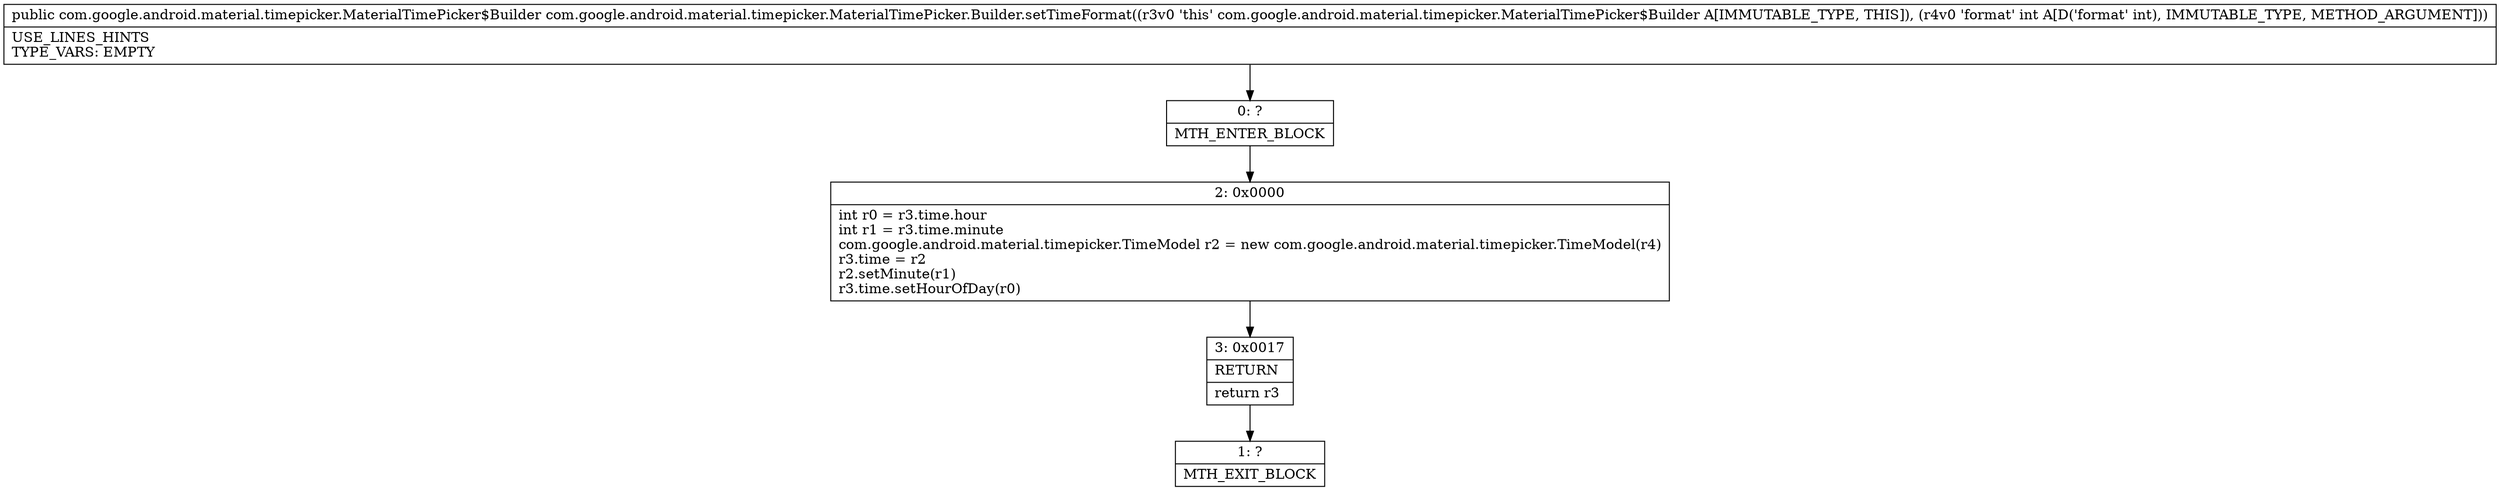 digraph "CFG forcom.google.android.material.timepicker.MaterialTimePicker.Builder.setTimeFormat(I)Lcom\/google\/android\/material\/timepicker\/MaterialTimePicker$Builder;" {
Node_0 [shape=record,label="{0\:\ ?|MTH_ENTER_BLOCK\l}"];
Node_2 [shape=record,label="{2\:\ 0x0000|int r0 = r3.time.hour\lint r1 = r3.time.minute\lcom.google.android.material.timepicker.TimeModel r2 = new com.google.android.material.timepicker.TimeModel(r4)\lr3.time = r2\lr2.setMinute(r1)\lr3.time.setHourOfDay(r0)\l}"];
Node_3 [shape=record,label="{3\:\ 0x0017|RETURN\l|return r3\l}"];
Node_1 [shape=record,label="{1\:\ ?|MTH_EXIT_BLOCK\l}"];
MethodNode[shape=record,label="{public com.google.android.material.timepicker.MaterialTimePicker$Builder com.google.android.material.timepicker.MaterialTimePicker.Builder.setTimeFormat((r3v0 'this' com.google.android.material.timepicker.MaterialTimePicker$Builder A[IMMUTABLE_TYPE, THIS]), (r4v0 'format' int A[D('format' int), IMMUTABLE_TYPE, METHOD_ARGUMENT]))  | USE_LINES_HINTS\lTYPE_VARS: EMPTY\l}"];
MethodNode -> Node_0;Node_0 -> Node_2;
Node_2 -> Node_3;
Node_3 -> Node_1;
}


